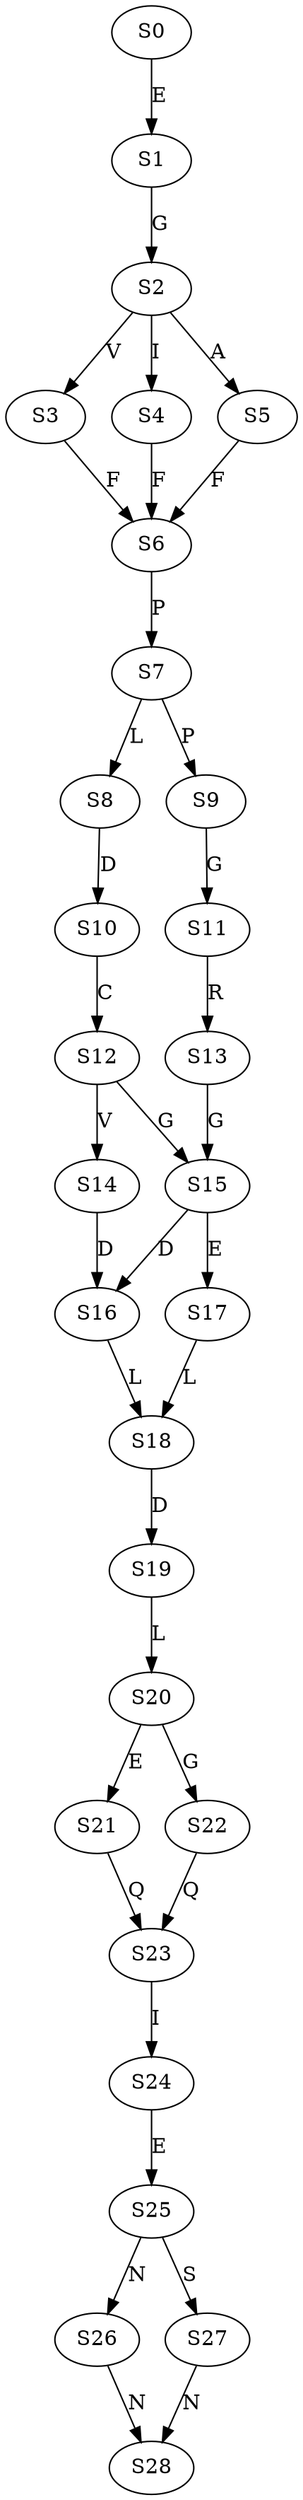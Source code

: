 strict digraph  {
	S0 -> S1 [ label = E ];
	S1 -> S2 [ label = G ];
	S2 -> S3 [ label = V ];
	S2 -> S4 [ label = I ];
	S2 -> S5 [ label = A ];
	S3 -> S6 [ label = F ];
	S4 -> S6 [ label = F ];
	S5 -> S6 [ label = F ];
	S6 -> S7 [ label = P ];
	S7 -> S8 [ label = L ];
	S7 -> S9 [ label = P ];
	S8 -> S10 [ label = D ];
	S9 -> S11 [ label = G ];
	S10 -> S12 [ label = C ];
	S11 -> S13 [ label = R ];
	S12 -> S14 [ label = V ];
	S12 -> S15 [ label = G ];
	S13 -> S15 [ label = G ];
	S14 -> S16 [ label = D ];
	S15 -> S16 [ label = D ];
	S15 -> S17 [ label = E ];
	S16 -> S18 [ label = L ];
	S17 -> S18 [ label = L ];
	S18 -> S19 [ label = D ];
	S19 -> S20 [ label = L ];
	S20 -> S21 [ label = E ];
	S20 -> S22 [ label = G ];
	S21 -> S23 [ label = Q ];
	S22 -> S23 [ label = Q ];
	S23 -> S24 [ label = I ];
	S24 -> S25 [ label = E ];
	S25 -> S26 [ label = N ];
	S25 -> S27 [ label = S ];
	S26 -> S28 [ label = N ];
	S27 -> S28 [ label = N ];
}
